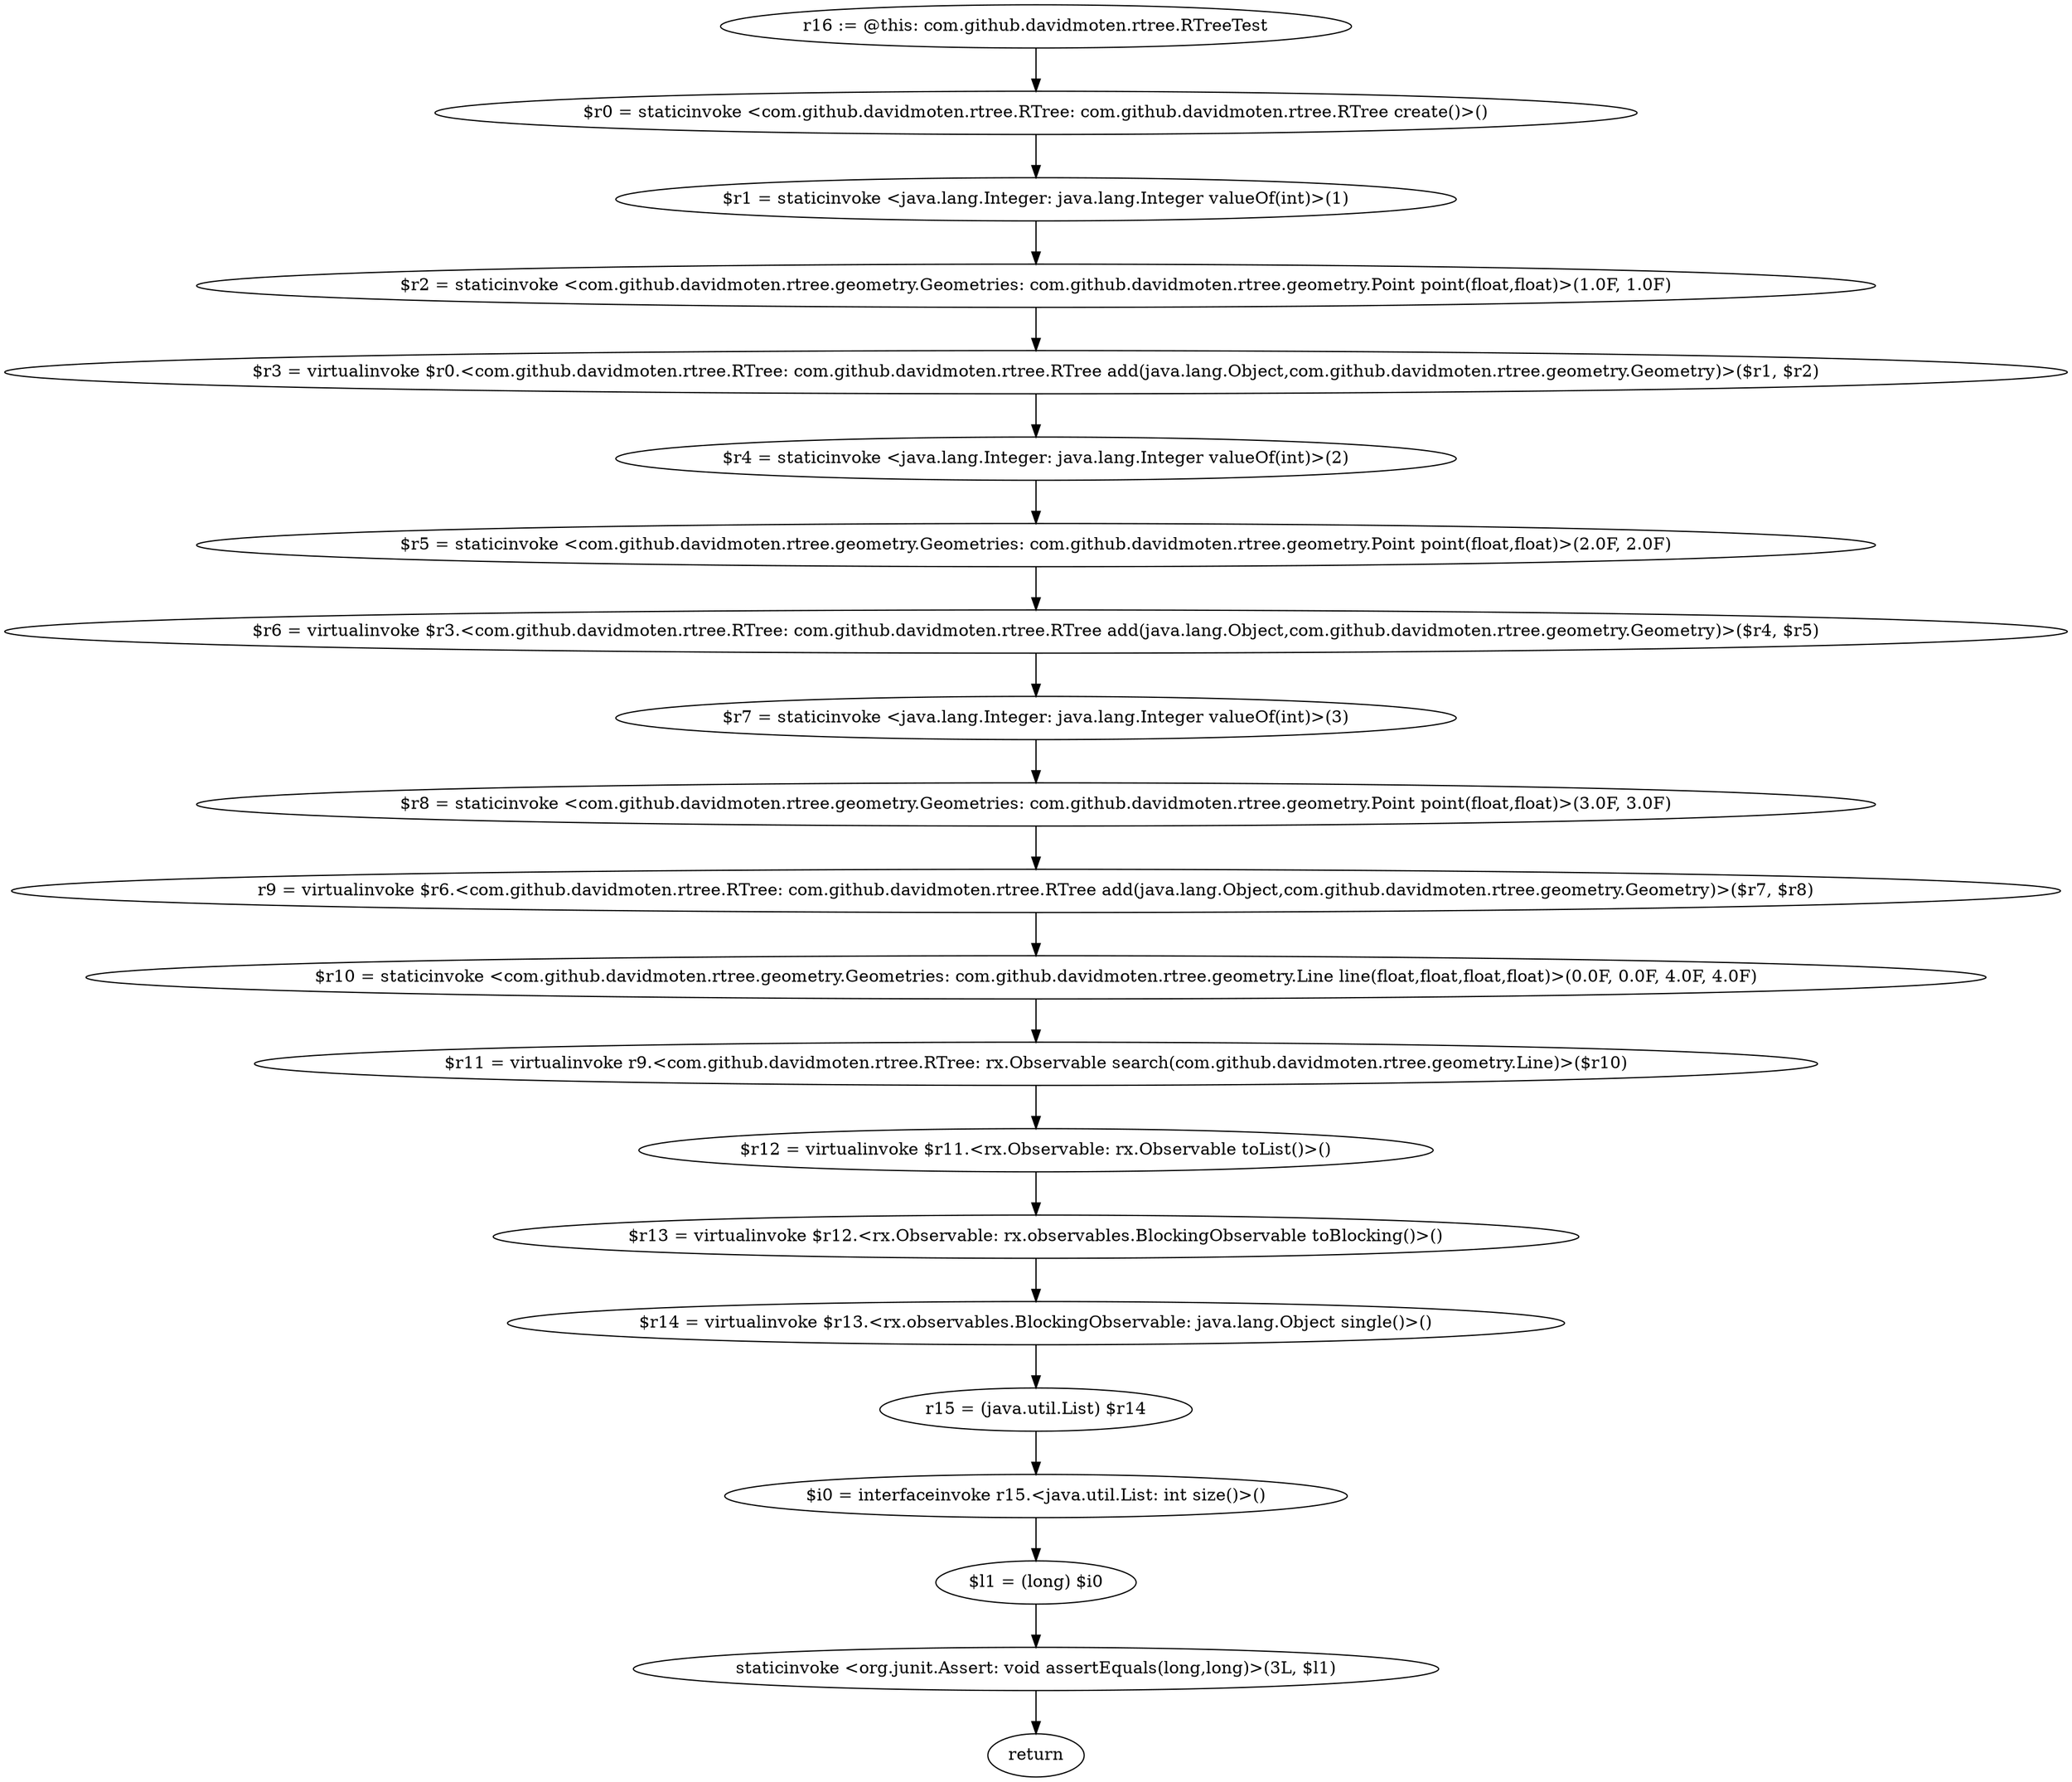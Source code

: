 digraph "unitGraph" {
    "r16 := @this: com.github.davidmoten.rtree.RTreeTest"
    "$r0 = staticinvoke <com.github.davidmoten.rtree.RTree: com.github.davidmoten.rtree.RTree create()>()"
    "$r1 = staticinvoke <java.lang.Integer: java.lang.Integer valueOf(int)>(1)"
    "$r2 = staticinvoke <com.github.davidmoten.rtree.geometry.Geometries: com.github.davidmoten.rtree.geometry.Point point(float,float)>(1.0F, 1.0F)"
    "$r3 = virtualinvoke $r0.<com.github.davidmoten.rtree.RTree: com.github.davidmoten.rtree.RTree add(java.lang.Object,com.github.davidmoten.rtree.geometry.Geometry)>($r1, $r2)"
    "$r4 = staticinvoke <java.lang.Integer: java.lang.Integer valueOf(int)>(2)"
    "$r5 = staticinvoke <com.github.davidmoten.rtree.geometry.Geometries: com.github.davidmoten.rtree.geometry.Point point(float,float)>(2.0F, 2.0F)"
    "$r6 = virtualinvoke $r3.<com.github.davidmoten.rtree.RTree: com.github.davidmoten.rtree.RTree add(java.lang.Object,com.github.davidmoten.rtree.geometry.Geometry)>($r4, $r5)"
    "$r7 = staticinvoke <java.lang.Integer: java.lang.Integer valueOf(int)>(3)"
    "$r8 = staticinvoke <com.github.davidmoten.rtree.geometry.Geometries: com.github.davidmoten.rtree.geometry.Point point(float,float)>(3.0F, 3.0F)"
    "r9 = virtualinvoke $r6.<com.github.davidmoten.rtree.RTree: com.github.davidmoten.rtree.RTree add(java.lang.Object,com.github.davidmoten.rtree.geometry.Geometry)>($r7, $r8)"
    "$r10 = staticinvoke <com.github.davidmoten.rtree.geometry.Geometries: com.github.davidmoten.rtree.geometry.Line line(float,float,float,float)>(0.0F, 0.0F, 4.0F, 4.0F)"
    "$r11 = virtualinvoke r9.<com.github.davidmoten.rtree.RTree: rx.Observable search(com.github.davidmoten.rtree.geometry.Line)>($r10)"
    "$r12 = virtualinvoke $r11.<rx.Observable: rx.Observable toList()>()"
    "$r13 = virtualinvoke $r12.<rx.Observable: rx.observables.BlockingObservable toBlocking()>()"
    "$r14 = virtualinvoke $r13.<rx.observables.BlockingObservable: java.lang.Object single()>()"
    "r15 = (java.util.List) $r14"
    "$i0 = interfaceinvoke r15.<java.util.List: int size()>()"
    "$l1 = (long) $i0"
    "staticinvoke <org.junit.Assert: void assertEquals(long,long)>(3L, $l1)"
    "return"
    "r16 := @this: com.github.davidmoten.rtree.RTreeTest"->"$r0 = staticinvoke <com.github.davidmoten.rtree.RTree: com.github.davidmoten.rtree.RTree create()>()";
    "$r0 = staticinvoke <com.github.davidmoten.rtree.RTree: com.github.davidmoten.rtree.RTree create()>()"->"$r1 = staticinvoke <java.lang.Integer: java.lang.Integer valueOf(int)>(1)";
    "$r1 = staticinvoke <java.lang.Integer: java.lang.Integer valueOf(int)>(1)"->"$r2 = staticinvoke <com.github.davidmoten.rtree.geometry.Geometries: com.github.davidmoten.rtree.geometry.Point point(float,float)>(1.0F, 1.0F)";
    "$r2 = staticinvoke <com.github.davidmoten.rtree.geometry.Geometries: com.github.davidmoten.rtree.geometry.Point point(float,float)>(1.0F, 1.0F)"->"$r3 = virtualinvoke $r0.<com.github.davidmoten.rtree.RTree: com.github.davidmoten.rtree.RTree add(java.lang.Object,com.github.davidmoten.rtree.geometry.Geometry)>($r1, $r2)";
    "$r3 = virtualinvoke $r0.<com.github.davidmoten.rtree.RTree: com.github.davidmoten.rtree.RTree add(java.lang.Object,com.github.davidmoten.rtree.geometry.Geometry)>($r1, $r2)"->"$r4 = staticinvoke <java.lang.Integer: java.lang.Integer valueOf(int)>(2)";
    "$r4 = staticinvoke <java.lang.Integer: java.lang.Integer valueOf(int)>(2)"->"$r5 = staticinvoke <com.github.davidmoten.rtree.geometry.Geometries: com.github.davidmoten.rtree.geometry.Point point(float,float)>(2.0F, 2.0F)";
    "$r5 = staticinvoke <com.github.davidmoten.rtree.geometry.Geometries: com.github.davidmoten.rtree.geometry.Point point(float,float)>(2.0F, 2.0F)"->"$r6 = virtualinvoke $r3.<com.github.davidmoten.rtree.RTree: com.github.davidmoten.rtree.RTree add(java.lang.Object,com.github.davidmoten.rtree.geometry.Geometry)>($r4, $r5)";
    "$r6 = virtualinvoke $r3.<com.github.davidmoten.rtree.RTree: com.github.davidmoten.rtree.RTree add(java.lang.Object,com.github.davidmoten.rtree.geometry.Geometry)>($r4, $r5)"->"$r7 = staticinvoke <java.lang.Integer: java.lang.Integer valueOf(int)>(3)";
    "$r7 = staticinvoke <java.lang.Integer: java.lang.Integer valueOf(int)>(3)"->"$r8 = staticinvoke <com.github.davidmoten.rtree.geometry.Geometries: com.github.davidmoten.rtree.geometry.Point point(float,float)>(3.0F, 3.0F)";
    "$r8 = staticinvoke <com.github.davidmoten.rtree.geometry.Geometries: com.github.davidmoten.rtree.geometry.Point point(float,float)>(3.0F, 3.0F)"->"r9 = virtualinvoke $r6.<com.github.davidmoten.rtree.RTree: com.github.davidmoten.rtree.RTree add(java.lang.Object,com.github.davidmoten.rtree.geometry.Geometry)>($r7, $r8)";
    "r9 = virtualinvoke $r6.<com.github.davidmoten.rtree.RTree: com.github.davidmoten.rtree.RTree add(java.lang.Object,com.github.davidmoten.rtree.geometry.Geometry)>($r7, $r8)"->"$r10 = staticinvoke <com.github.davidmoten.rtree.geometry.Geometries: com.github.davidmoten.rtree.geometry.Line line(float,float,float,float)>(0.0F, 0.0F, 4.0F, 4.0F)";
    "$r10 = staticinvoke <com.github.davidmoten.rtree.geometry.Geometries: com.github.davidmoten.rtree.geometry.Line line(float,float,float,float)>(0.0F, 0.0F, 4.0F, 4.0F)"->"$r11 = virtualinvoke r9.<com.github.davidmoten.rtree.RTree: rx.Observable search(com.github.davidmoten.rtree.geometry.Line)>($r10)";
    "$r11 = virtualinvoke r9.<com.github.davidmoten.rtree.RTree: rx.Observable search(com.github.davidmoten.rtree.geometry.Line)>($r10)"->"$r12 = virtualinvoke $r11.<rx.Observable: rx.Observable toList()>()";
    "$r12 = virtualinvoke $r11.<rx.Observable: rx.Observable toList()>()"->"$r13 = virtualinvoke $r12.<rx.Observable: rx.observables.BlockingObservable toBlocking()>()";
    "$r13 = virtualinvoke $r12.<rx.Observable: rx.observables.BlockingObservable toBlocking()>()"->"$r14 = virtualinvoke $r13.<rx.observables.BlockingObservable: java.lang.Object single()>()";
    "$r14 = virtualinvoke $r13.<rx.observables.BlockingObservable: java.lang.Object single()>()"->"r15 = (java.util.List) $r14";
    "r15 = (java.util.List) $r14"->"$i0 = interfaceinvoke r15.<java.util.List: int size()>()";
    "$i0 = interfaceinvoke r15.<java.util.List: int size()>()"->"$l1 = (long) $i0";
    "$l1 = (long) $i0"->"staticinvoke <org.junit.Assert: void assertEquals(long,long)>(3L, $l1)";
    "staticinvoke <org.junit.Assert: void assertEquals(long,long)>(3L, $l1)"->"return";
}
